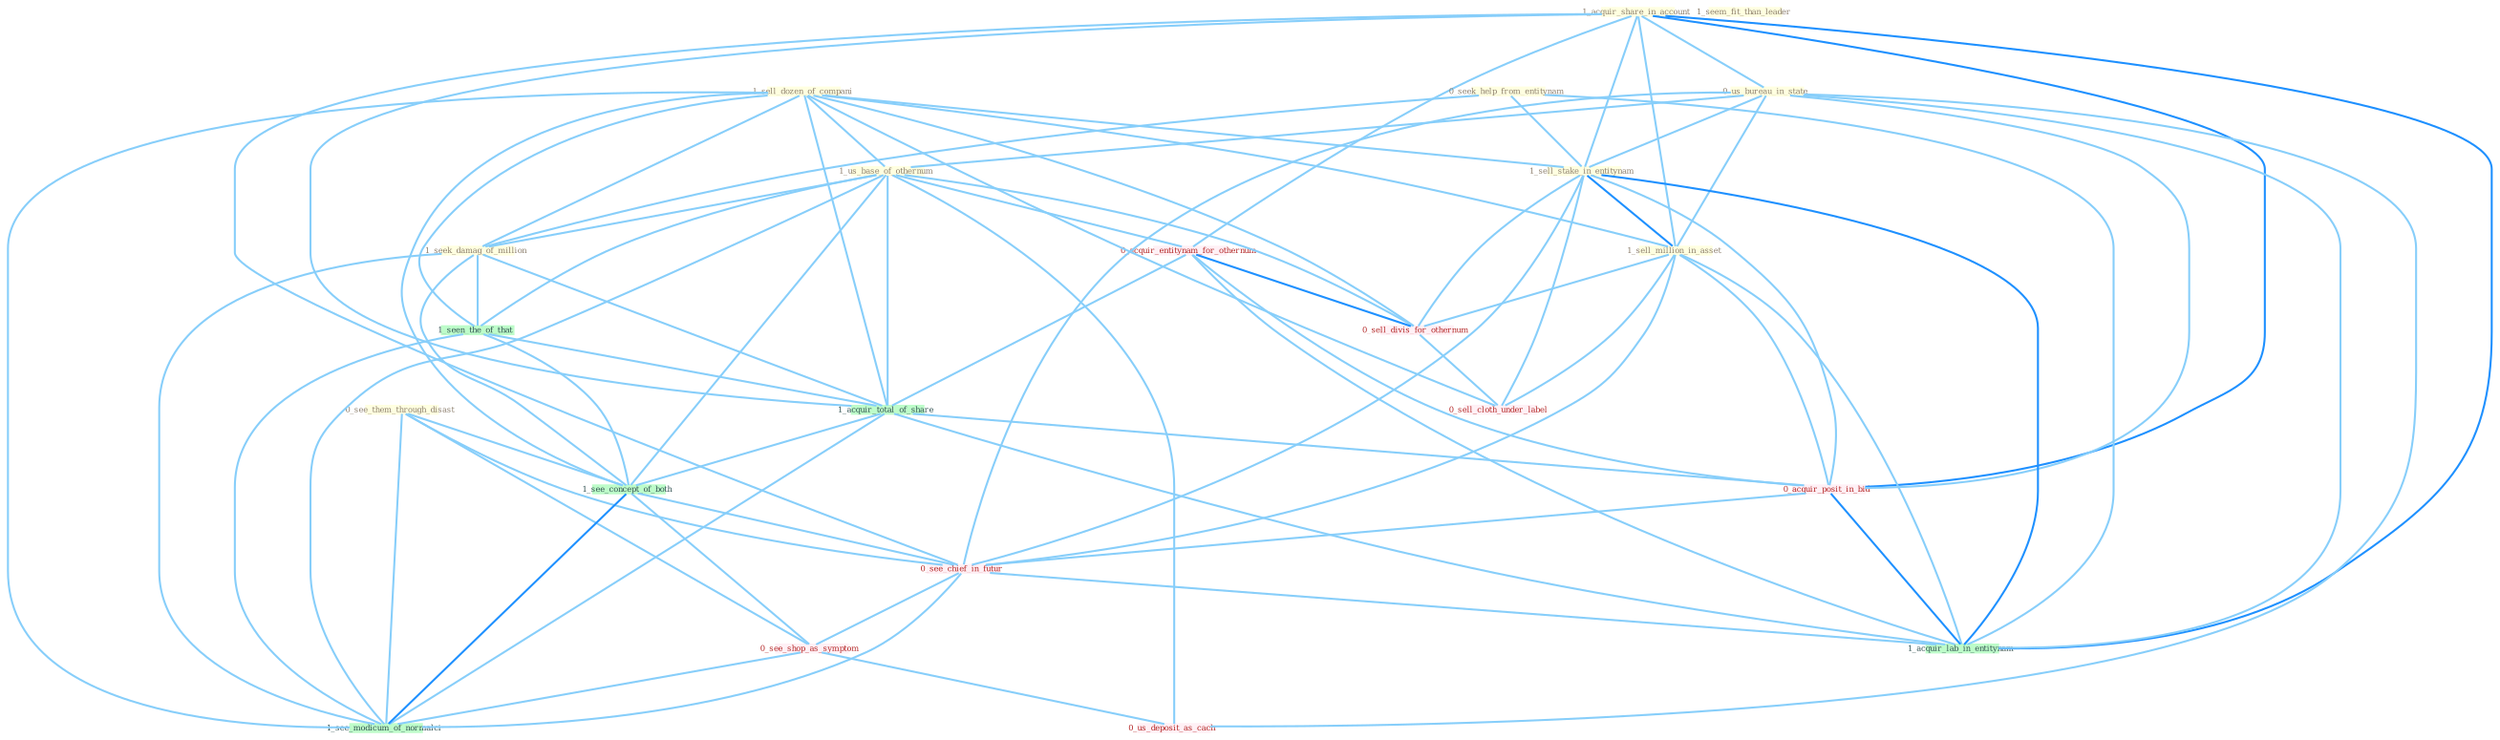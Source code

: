 Graph G{ 
    node
    [shape=polygon,style=filled,width=.5,height=.06,color="#BDFCC9",fixedsize=true,fontsize=4,
    fontcolor="#2f4f4f"];
    {node
    [color="#ffffe0", fontcolor="#8b7d6b"] "1_acquir_share_in_account " "1_sell_dozen_of_compani " "0_us_bureau_in_state " "0_see_them_through_disast " "0_seek_help_from_entitynam " "1_sell_stake_in_entitynam " "1_sell_million_in_asset " "1_seem_fit_than_leader " "1_us_base_of_othernum " "1_seek_damag_of_million "}
{node [color="#fff0f5", fontcolor="#b22222"] "0_acquir_entitynam_for_othernum " "0_sell_divis_for_othernum " "0_sell_cloth_under_label " "0_acquir_posit_in_bid " "0_see_chief_in_futur " "0_see_shop_as_symptom " "0_us_deposit_as_cach "}
edge [color="#B0E2FF"];

	"1_acquir_share_in_account " -- "0_us_bureau_in_state " [w="1", color="#87cefa" ];
	"1_acquir_share_in_account " -- "1_sell_stake_in_entitynam " [w="1", color="#87cefa" ];
	"1_acquir_share_in_account " -- "1_sell_million_in_asset " [w="1", color="#87cefa" ];
	"1_acquir_share_in_account " -- "0_acquir_entitynam_for_othernum " [w="1", color="#87cefa" ];
	"1_acquir_share_in_account " -- "1_acquir_total_of_share " [w="1", color="#87cefa" ];
	"1_acquir_share_in_account " -- "0_acquir_posit_in_bid " [w="2", color="#1e90ff" , len=0.8];
	"1_acquir_share_in_account " -- "0_see_chief_in_futur " [w="1", color="#87cefa" ];
	"1_acquir_share_in_account " -- "1_acquir_lab_in_entitynam " [w="2", color="#1e90ff" , len=0.8];
	"1_sell_dozen_of_compani " -- "1_sell_stake_in_entitynam " [w="1", color="#87cefa" ];
	"1_sell_dozen_of_compani " -- "1_sell_million_in_asset " [w="1", color="#87cefa" ];
	"1_sell_dozen_of_compani " -- "1_us_base_of_othernum " [w="1", color="#87cefa" ];
	"1_sell_dozen_of_compani " -- "1_seek_damag_of_million " [w="1", color="#87cefa" ];
	"1_sell_dozen_of_compani " -- "1_seen_the_of_that " [w="1", color="#87cefa" ];
	"1_sell_dozen_of_compani " -- "0_sell_divis_for_othernum " [w="1", color="#87cefa" ];
	"1_sell_dozen_of_compani " -- "1_acquir_total_of_share " [w="1", color="#87cefa" ];
	"1_sell_dozen_of_compani " -- "0_sell_cloth_under_label " [w="1", color="#87cefa" ];
	"1_sell_dozen_of_compani " -- "1_see_concept_of_both " [w="1", color="#87cefa" ];
	"1_sell_dozen_of_compani " -- "1_see_modicum_of_normalci " [w="1", color="#87cefa" ];
	"0_us_bureau_in_state " -- "1_sell_stake_in_entitynam " [w="1", color="#87cefa" ];
	"0_us_bureau_in_state " -- "1_sell_million_in_asset " [w="1", color="#87cefa" ];
	"0_us_bureau_in_state " -- "1_us_base_of_othernum " [w="1", color="#87cefa" ];
	"0_us_bureau_in_state " -- "0_acquir_posit_in_bid " [w="1", color="#87cefa" ];
	"0_us_bureau_in_state " -- "0_see_chief_in_futur " [w="1", color="#87cefa" ];
	"0_us_bureau_in_state " -- "1_acquir_lab_in_entitynam " [w="1", color="#87cefa" ];
	"0_us_bureau_in_state " -- "0_us_deposit_as_cach " [w="1", color="#87cefa" ];
	"0_see_them_through_disast " -- "1_see_concept_of_both " [w="1", color="#87cefa" ];
	"0_see_them_through_disast " -- "0_see_chief_in_futur " [w="1", color="#87cefa" ];
	"0_see_them_through_disast " -- "0_see_shop_as_symptom " [w="1", color="#87cefa" ];
	"0_see_them_through_disast " -- "1_see_modicum_of_normalci " [w="1", color="#87cefa" ];
	"0_seek_help_from_entitynam " -- "1_sell_stake_in_entitynam " [w="1", color="#87cefa" ];
	"0_seek_help_from_entitynam " -- "1_seek_damag_of_million " [w="1", color="#87cefa" ];
	"0_seek_help_from_entitynam " -- "1_acquir_lab_in_entitynam " [w="1", color="#87cefa" ];
	"1_sell_stake_in_entitynam " -- "1_sell_million_in_asset " [w="2", color="#1e90ff" , len=0.8];
	"1_sell_stake_in_entitynam " -- "0_sell_divis_for_othernum " [w="1", color="#87cefa" ];
	"1_sell_stake_in_entitynam " -- "0_sell_cloth_under_label " [w="1", color="#87cefa" ];
	"1_sell_stake_in_entitynam " -- "0_acquir_posit_in_bid " [w="1", color="#87cefa" ];
	"1_sell_stake_in_entitynam " -- "0_see_chief_in_futur " [w="1", color="#87cefa" ];
	"1_sell_stake_in_entitynam " -- "1_acquir_lab_in_entitynam " [w="2", color="#1e90ff" , len=0.8];
	"1_sell_million_in_asset " -- "0_sell_divis_for_othernum " [w="1", color="#87cefa" ];
	"1_sell_million_in_asset " -- "0_sell_cloth_under_label " [w="1", color="#87cefa" ];
	"1_sell_million_in_asset " -- "0_acquir_posit_in_bid " [w="1", color="#87cefa" ];
	"1_sell_million_in_asset " -- "0_see_chief_in_futur " [w="1", color="#87cefa" ];
	"1_sell_million_in_asset " -- "1_acquir_lab_in_entitynam " [w="1", color="#87cefa" ];
	"1_us_base_of_othernum " -- "1_seek_damag_of_million " [w="1", color="#87cefa" ];
	"1_us_base_of_othernum " -- "0_acquir_entitynam_for_othernum " [w="1", color="#87cefa" ];
	"1_us_base_of_othernum " -- "1_seen_the_of_that " [w="1", color="#87cefa" ];
	"1_us_base_of_othernum " -- "0_sell_divis_for_othernum " [w="1", color="#87cefa" ];
	"1_us_base_of_othernum " -- "1_acquir_total_of_share " [w="1", color="#87cefa" ];
	"1_us_base_of_othernum " -- "1_see_concept_of_both " [w="1", color="#87cefa" ];
	"1_us_base_of_othernum " -- "0_us_deposit_as_cach " [w="1", color="#87cefa" ];
	"1_us_base_of_othernum " -- "1_see_modicum_of_normalci " [w="1", color="#87cefa" ];
	"1_seek_damag_of_million " -- "1_seen_the_of_that " [w="1", color="#87cefa" ];
	"1_seek_damag_of_million " -- "1_acquir_total_of_share " [w="1", color="#87cefa" ];
	"1_seek_damag_of_million " -- "1_see_concept_of_both " [w="1", color="#87cefa" ];
	"1_seek_damag_of_million " -- "1_see_modicum_of_normalci " [w="1", color="#87cefa" ];
	"0_acquir_entitynam_for_othernum " -- "0_sell_divis_for_othernum " [w="2", color="#1e90ff" , len=0.8];
	"0_acquir_entitynam_for_othernum " -- "1_acquir_total_of_share " [w="1", color="#87cefa" ];
	"0_acquir_entitynam_for_othernum " -- "0_acquir_posit_in_bid " [w="1", color="#87cefa" ];
	"0_acquir_entitynam_for_othernum " -- "1_acquir_lab_in_entitynam " [w="1", color="#87cefa" ];
	"1_seen_the_of_that " -- "1_acquir_total_of_share " [w="1", color="#87cefa" ];
	"1_seen_the_of_that " -- "1_see_concept_of_both " [w="1", color="#87cefa" ];
	"1_seen_the_of_that " -- "1_see_modicum_of_normalci " [w="1", color="#87cefa" ];
	"0_sell_divis_for_othernum " -- "0_sell_cloth_under_label " [w="1", color="#87cefa" ];
	"1_acquir_total_of_share " -- "0_acquir_posit_in_bid " [w="1", color="#87cefa" ];
	"1_acquir_total_of_share " -- "1_see_concept_of_both " [w="1", color="#87cefa" ];
	"1_acquir_total_of_share " -- "1_acquir_lab_in_entitynam " [w="1", color="#87cefa" ];
	"1_acquir_total_of_share " -- "1_see_modicum_of_normalci " [w="1", color="#87cefa" ];
	"0_acquir_posit_in_bid " -- "0_see_chief_in_futur " [w="1", color="#87cefa" ];
	"0_acquir_posit_in_bid " -- "1_acquir_lab_in_entitynam " [w="2", color="#1e90ff" , len=0.8];
	"1_see_concept_of_both " -- "0_see_chief_in_futur " [w="1", color="#87cefa" ];
	"1_see_concept_of_both " -- "0_see_shop_as_symptom " [w="1", color="#87cefa" ];
	"1_see_concept_of_both " -- "1_see_modicum_of_normalci " [w="2", color="#1e90ff" , len=0.8];
	"0_see_chief_in_futur " -- "0_see_shop_as_symptom " [w="1", color="#87cefa" ];
	"0_see_chief_in_futur " -- "1_acquir_lab_in_entitynam " [w="1", color="#87cefa" ];
	"0_see_chief_in_futur " -- "1_see_modicum_of_normalci " [w="1", color="#87cefa" ];
	"0_see_shop_as_symptom " -- "0_us_deposit_as_cach " [w="1", color="#87cefa" ];
	"0_see_shop_as_symptom " -- "1_see_modicum_of_normalci " [w="1", color="#87cefa" ];
}